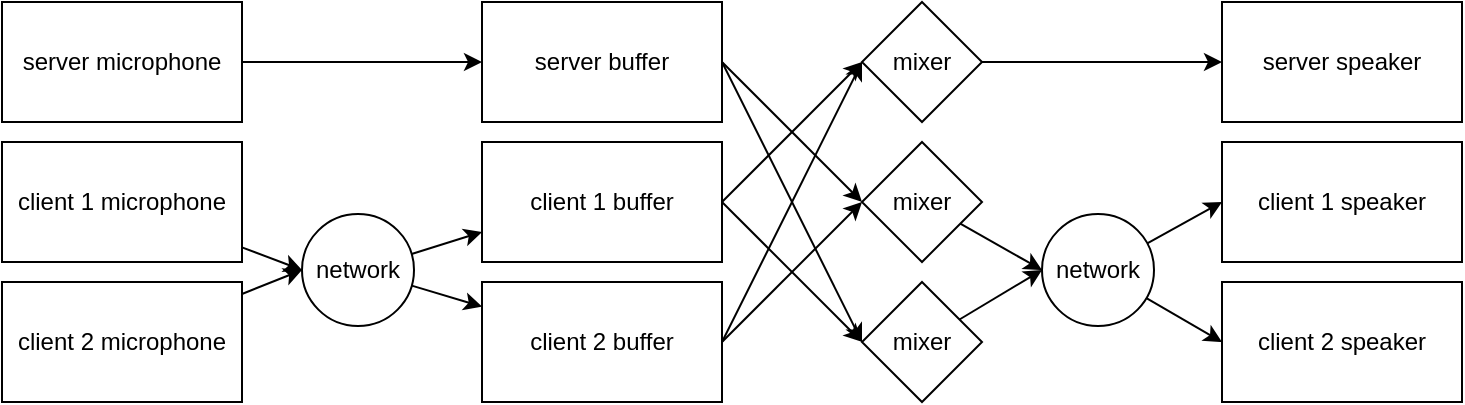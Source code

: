 <mxfile version="15.5.8"><diagram id="bzPh2RChbX2rZPKW3hzx" name="Page-1"><mxGraphModel dx="1185" dy="650" grid="1" gridSize="10" guides="1" tooltips="1" connect="1" arrows="1" fold="1" page="1" pageScale="1" pageWidth="827" pageHeight="1169" math="0" shadow="0"><root><mxCell id="0"/><mxCell id="1" parent="0"/><mxCell id="BIPMiw0LzPwzNE7cdIQS-35" style="edgeStyle=none;rounded=0;orthogonalLoop=1;jettySize=auto;html=1;entryX=0;entryY=0.5;entryDx=0;entryDy=0;exitX=1;exitY=0.5;exitDx=0;exitDy=0;" edge="1" parent="1" source="BIPMiw0LzPwzNE7cdIQS-2" target="BIPMiw0LzPwzNE7cdIQS-22"><mxGeometry relative="1" as="geometry"/></mxCell><mxCell id="BIPMiw0LzPwzNE7cdIQS-38" style="edgeStyle=none;rounded=0;orthogonalLoop=1;jettySize=auto;html=1;entryX=0;entryY=0.5;entryDx=0;entryDy=0;exitX=1;exitY=0.5;exitDx=0;exitDy=0;" edge="1" parent="1" source="BIPMiw0LzPwzNE7cdIQS-2" target="BIPMiw0LzPwzNE7cdIQS-27"><mxGeometry relative="1" as="geometry"/></mxCell><mxCell id="BIPMiw0LzPwzNE7cdIQS-2" value="client 1 buffer" style="rounded=0;whiteSpace=wrap;html=1;" vertex="1" parent="1"><mxGeometry x="290" y="370" width="120" height="60" as="geometry"/></mxCell><mxCell id="BIPMiw0LzPwzNE7cdIQS-34" style="edgeStyle=none;rounded=0;orthogonalLoop=1;jettySize=auto;html=1;exitX=1;exitY=0.5;exitDx=0;exitDy=0;entryX=0;entryY=0.5;entryDx=0;entryDy=0;" edge="1" parent="1" source="BIPMiw0LzPwzNE7cdIQS-3" target="BIPMiw0LzPwzNE7cdIQS-28"><mxGeometry relative="1" as="geometry"><mxPoint x="440" y="400" as="targetPoint"/></mxGeometry></mxCell><mxCell id="BIPMiw0LzPwzNE7cdIQS-36" style="edgeStyle=none;rounded=0;orthogonalLoop=1;jettySize=auto;html=1;entryX=0;entryY=0.5;entryDx=0;entryDy=0;" edge="1" parent="1" target="BIPMiw0LzPwzNE7cdIQS-22"><mxGeometry relative="1" as="geometry"><mxPoint x="410" y="470" as="sourcePoint"/></mxGeometry></mxCell><mxCell id="BIPMiw0LzPwzNE7cdIQS-3" value="client 2 buffer" style="rounded=0;whiteSpace=wrap;html=1;" vertex="1" parent="1"><mxGeometry x="290" y="440" width="120" height="60" as="geometry"/></mxCell><mxCell id="BIPMiw0LzPwzNE7cdIQS-33" style="edgeStyle=none;rounded=0;orthogonalLoop=1;jettySize=auto;html=1;entryX=0;entryY=0.5;entryDx=0;entryDy=0;exitX=1;exitY=0.5;exitDx=0;exitDy=0;" edge="1" parent="1" source="BIPMiw0LzPwzNE7cdIQS-4" target="BIPMiw0LzPwzNE7cdIQS-28"><mxGeometry relative="1" as="geometry"/></mxCell><mxCell id="BIPMiw0LzPwzNE7cdIQS-37" style="edgeStyle=none;rounded=0;orthogonalLoop=1;jettySize=auto;html=1;entryX=0;entryY=0.5;entryDx=0;entryDy=0;exitX=1;exitY=0.5;exitDx=0;exitDy=0;" edge="1" parent="1" source="BIPMiw0LzPwzNE7cdIQS-4" target="BIPMiw0LzPwzNE7cdIQS-27"><mxGeometry relative="1" as="geometry"/></mxCell><mxCell id="BIPMiw0LzPwzNE7cdIQS-4" value="server buffer" style="rounded=0;whiteSpace=wrap;html=1;" vertex="1" parent="1"><mxGeometry x="290" y="300" width="120" height="60" as="geometry"/></mxCell><mxCell id="BIPMiw0LzPwzNE7cdIQS-19" style="edgeStyle=none;rounded=0;orthogonalLoop=1;jettySize=auto;html=1;" edge="1" parent="1" source="BIPMiw0LzPwzNE7cdIQS-5" target="BIPMiw0LzPwzNE7cdIQS-4"><mxGeometry relative="1" as="geometry"/></mxCell><mxCell id="BIPMiw0LzPwzNE7cdIQS-5" value="server microphone" style="rounded=0;whiteSpace=wrap;html=1;" vertex="1" parent="1"><mxGeometry x="50" y="300" width="120" height="60" as="geometry"/></mxCell><mxCell id="BIPMiw0LzPwzNE7cdIQS-16" value="" style="rounded=0;orthogonalLoop=1;jettySize=auto;html=1;entryX=0;entryY=0.5;entryDx=0;entryDy=0;" edge="1" parent="1" source="BIPMiw0LzPwzNE7cdIQS-6" target="BIPMiw0LzPwzNE7cdIQS-12"><mxGeometry relative="1" as="geometry"/></mxCell><mxCell id="BIPMiw0LzPwzNE7cdIQS-6" value="client 2 microphone" style="rounded=0;whiteSpace=wrap;html=1;" vertex="1" parent="1"><mxGeometry x="50" y="440" width="120" height="60" as="geometry"/></mxCell><mxCell id="BIPMiw0LzPwzNE7cdIQS-15" value="" style="rounded=0;orthogonalLoop=1;jettySize=auto;html=1;entryX=0;entryY=0.5;entryDx=0;entryDy=0;" edge="1" parent="1" source="BIPMiw0LzPwzNE7cdIQS-7" target="BIPMiw0LzPwzNE7cdIQS-12"><mxGeometry relative="1" as="geometry"><mxPoint x="200" y="410" as="targetPoint"/></mxGeometry></mxCell><mxCell id="BIPMiw0LzPwzNE7cdIQS-7" value="client 1 microphone" style="rounded=0;whiteSpace=wrap;html=1;" vertex="1" parent="1"><mxGeometry x="50" y="370" width="120" height="60" as="geometry"/></mxCell><mxCell id="BIPMiw0LzPwzNE7cdIQS-8" value="server speaker" style="rounded=0;whiteSpace=wrap;html=1;" vertex="1" parent="1"><mxGeometry x="660" y="300" width="120" height="60" as="geometry"/></mxCell><mxCell id="BIPMiw0LzPwzNE7cdIQS-9" value="client 1 speaker" style="rounded=0;whiteSpace=wrap;html=1;" vertex="1" parent="1"><mxGeometry x="660" y="370" width="120" height="60" as="geometry"/></mxCell><mxCell id="BIPMiw0LzPwzNE7cdIQS-10" value="&lt;div&gt;client 2 speaker&lt;/div&gt;" style="rounded=0;whiteSpace=wrap;html=1;" vertex="1" parent="1"><mxGeometry x="660" y="440" width="120" height="60" as="geometry"/></mxCell><mxCell id="BIPMiw0LzPwzNE7cdIQS-17" value="" style="edgeStyle=none;rounded=0;orthogonalLoop=1;jettySize=auto;html=1;" edge="1" parent="1" source="BIPMiw0LzPwzNE7cdIQS-12" target="BIPMiw0LzPwzNE7cdIQS-3"><mxGeometry relative="1" as="geometry"/></mxCell><mxCell id="BIPMiw0LzPwzNE7cdIQS-18" value="" style="edgeStyle=none;rounded=0;orthogonalLoop=1;jettySize=auto;html=1;entryX=0;entryY=0.75;entryDx=0;entryDy=0;" edge="1" parent="1" source="BIPMiw0LzPwzNE7cdIQS-12" target="BIPMiw0LzPwzNE7cdIQS-2"><mxGeometry relative="1" as="geometry"/></mxCell><mxCell id="BIPMiw0LzPwzNE7cdIQS-12" value="network" style="ellipse;whiteSpace=wrap;html=1;aspect=fixed;" vertex="1" parent="1"><mxGeometry x="200" y="406" width="56" height="56" as="geometry"/></mxCell><mxCell id="BIPMiw0LzPwzNE7cdIQS-42" style="edgeStyle=none;rounded=0;orthogonalLoop=1;jettySize=auto;html=1;entryX=0;entryY=0.5;entryDx=0;entryDy=0;" edge="1" parent="1" source="BIPMiw0LzPwzNE7cdIQS-20" target="BIPMiw0LzPwzNE7cdIQS-9"><mxGeometry relative="1" as="geometry"/></mxCell><mxCell id="BIPMiw0LzPwzNE7cdIQS-43" style="edgeStyle=none;rounded=0;orthogonalLoop=1;jettySize=auto;html=1;entryX=0;entryY=0.5;entryDx=0;entryDy=0;" edge="1" parent="1" source="BIPMiw0LzPwzNE7cdIQS-20" target="BIPMiw0LzPwzNE7cdIQS-10"><mxGeometry relative="1" as="geometry"/></mxCell><mxCell id="BIPMiw0LzPwzNE7cdIQS-20" value="network" style="ellipse;whiteSpace=wrap;html=1;aspect=fixed;" vertex="1" parent="1"><mxGeometry x="570" y="406" width="56" height="56" as="geometry"/></mxCell><mxCell id="BIPMiw0LzPwzNE7cdIQS-39" style="edgeStyle=none;rounded=0;orthogonalLoop=1;jettySize=auto;html=1;" edge="1" parent="1" source="BIPMiw0LzPwzNE7cdIQS-22" target="BIPMiw0LzPwzNE7cdIQS-8"><mxGeometry relative="1" as="geometry"/></mxCell><mxCell id="BIPMiw0LzPwzNE7cdIQS-22" value="mixer" style="rhombus;whiteSpace=wrap;html=1;" vertex="1" parent="1"><mxGeometry x="480" y="300" width="60" height="60" as="geometry"/></mxCell><mxCell id="BIPMiw0LzPwzNE7cdIQS-41" style="edgeStyle=none;rounded=0;orthogonalLoop=1;jettySize=auto;html=1;entryX=0;entryY=0.5;entryDx=0;entryDy=0;" edge="1" parent="1" source="BIPMiw0LzPwzNE7cdIQS-27" target="BIPMiw0LzPwzNE7cdIQS-20"><mxGeometry relative="1" as="geometry"/></mxCell><mxCell id="BIPMiw0LzPwzNE7cdIQS-27" value="mixer" style="rhombus;whiteSpace=wrap;html=1;" vertex="1" parent="1"><mxGeometry x="480" y="440" width="60" height="60" as="geometry"/></mxCell><mxCell id="BIPMiw0LzPwzNE7cdIQS-40" style="edgeStyle=none;rounded=0;orthogonalLoop=1;jettySize=auto;html=1;entryX=0;entryY=0.5;entryDx=0;entryDy=0;" edge="1" parent="1" source="BIPMiw0LzPwzNE7cdIQS-28" target="BIPMiw0LzPwzNE7cdIQS-20"><mxGeometry relative="1" as="geometry"/></mxCell><mxCell id="BIPMiw0LzPwzNE7cdIQS-28" value="mixer" style="rhombus;whiteSpace=wrap;html=1;" vertex="1" parent="1"><mxGeometry x="480" y="370" width="60" height="60" as="geometry"/></mxCell></root></mxGraphModel></diagram></mxfile>